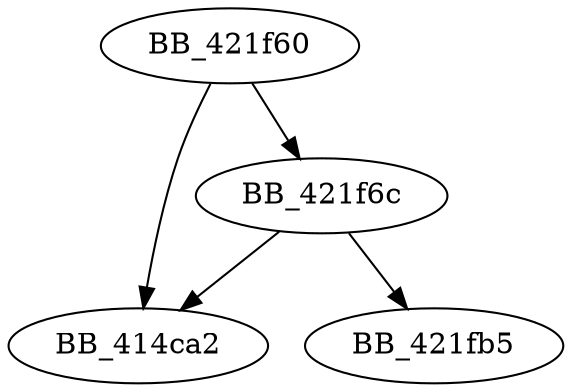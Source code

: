 DiGraph sub_421F60{
BB_421f60->BB_414ca2
BB_421f60->BB_421f6c
BB_421f6c->BB_414ca2
BB_421f6c->BB_421fb5
}
